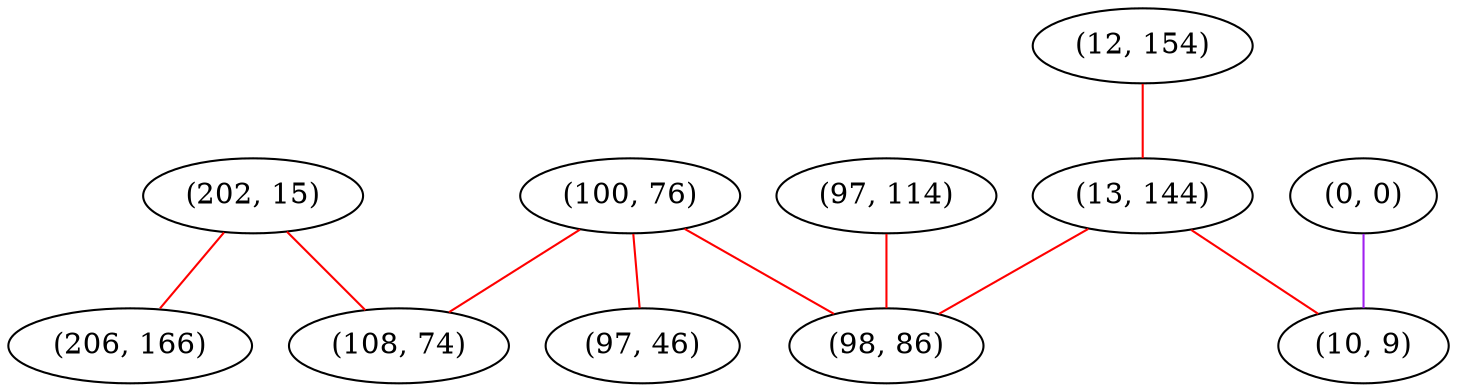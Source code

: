 graph "" {
"(202, 15)";
"(0, 0)";
"(100, 76)";
"(12, 154)";
"(97, 46)";
"(13, 144)";
"(206, 166)";
"(97, 114)";
"(98, 86)";
"(108, 74)";
"(10, 9)";
"(202, 15)" -- "(108, 74)"  [color=red, key=0, weight=1];
"(202, 15)" -- "(206, 166)"  [color=red, key=0, weight=1];
"(0, 0)" -- "(10, 9)"  [color=purple, key=0, weight=4];
"(100, 76)" -- "(108, 74)"  [color=red, key=0, weight=1];
"(100, 76)" -- "(98, 86)"  [color=red, key=0, weight=1];
"(100, 76)" -- "(97, 46)"  [color=red, key=0, weight=1];
"(12, 154)" -- "(13, 144)"  [color=red, key=0, weight=1];
"(13, 144)" -- "(98, 86)"  [color=red, key=0, weight=1];
"(13, 144)" -- "(10, 9)"  [color=red, key=0, weight=1];
"(97, 114)" -- "(98, 86)"  [color=red, key=0, weight=1];
}
